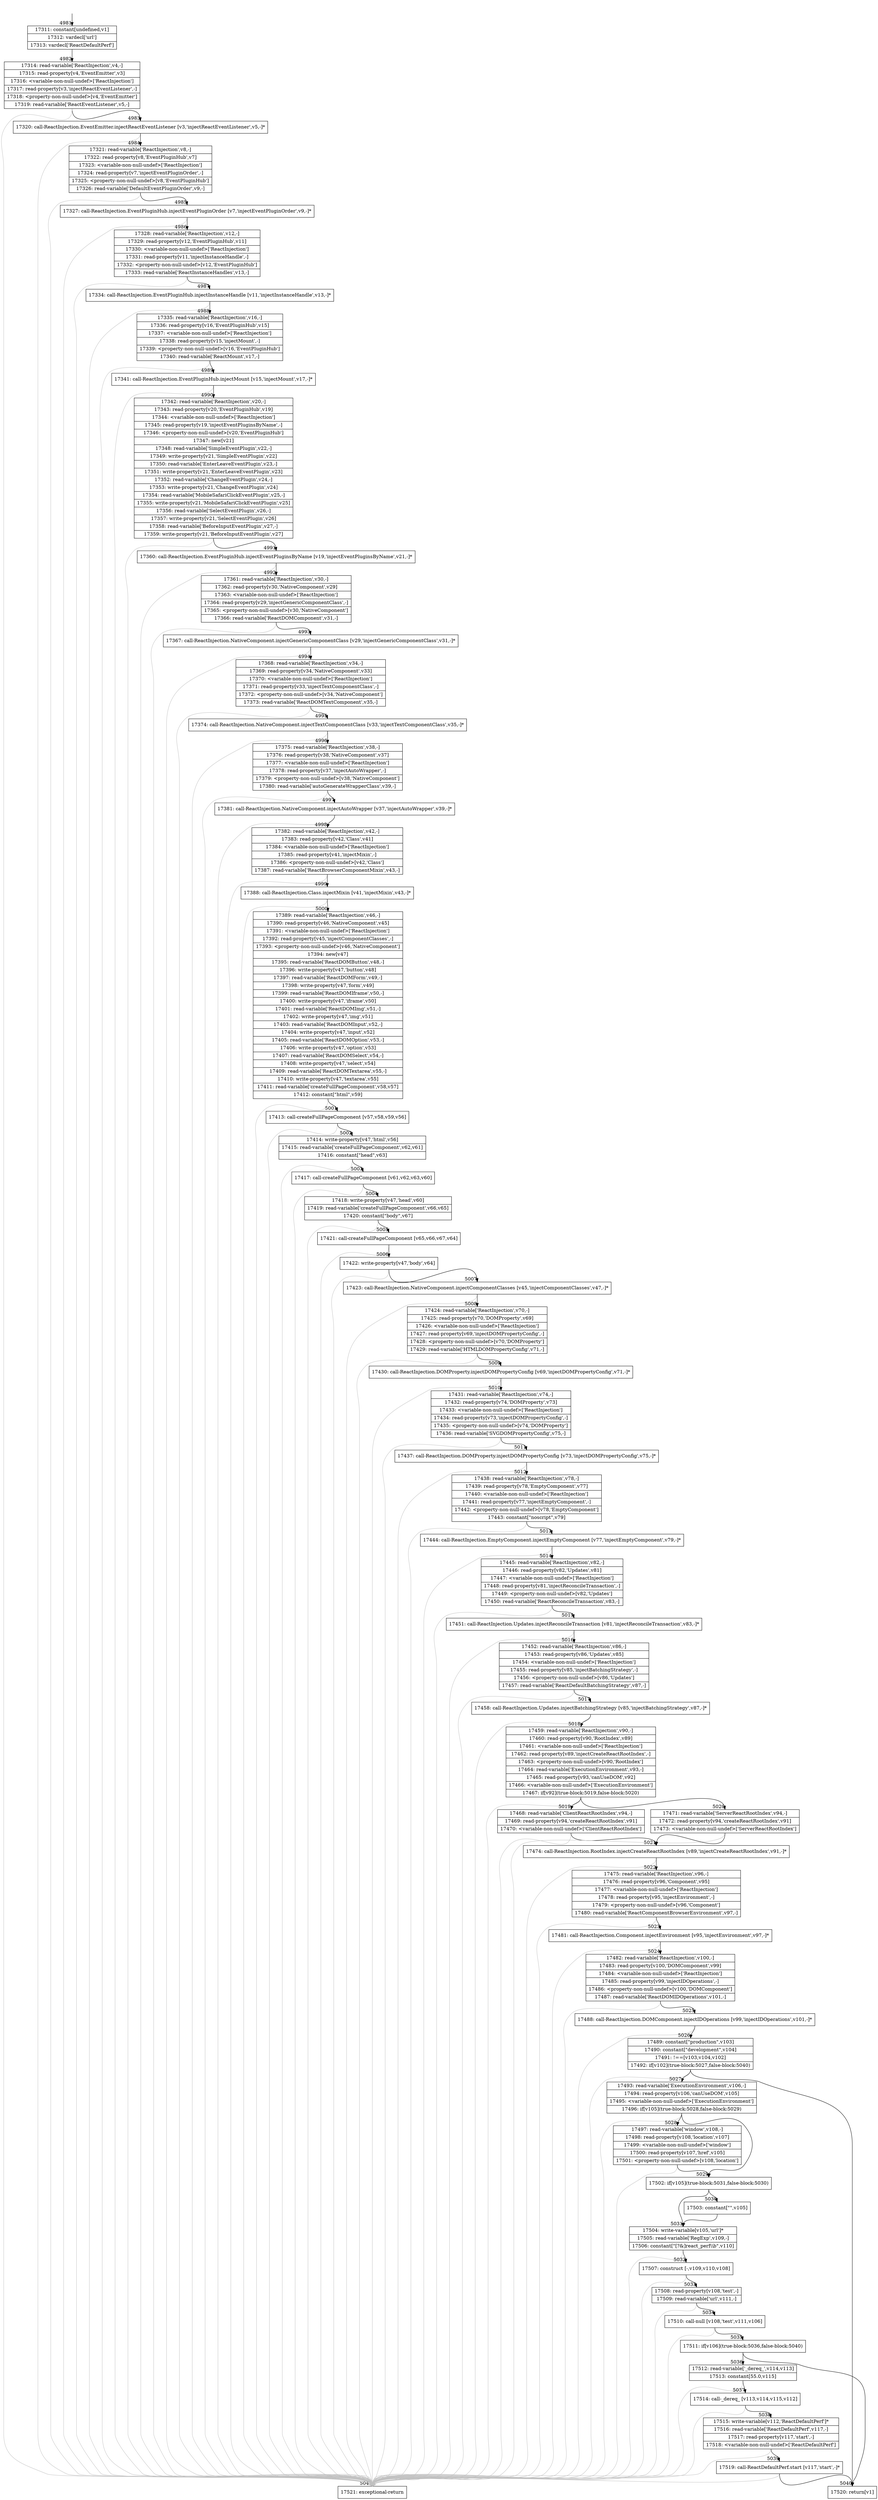 digraph {
rankdir="TD"
BB_entry341[shape=none,label=""];
BB_entry341 -> BB4981 [tailport=s, headport=n, headlabel="    4981"]
BB4981 [shape=record label="{17311: constant[undefined,v1]|17312: vardecl['url']|17313: vardecl['ReactDefaultPerf']}" ] 
BB4981 -> BB4982 [tailport=s, headport=n, headlabel="      4982"]
BB4982 [shape=record label="{17314: read-variable['ReactInjection',v4,-]|17315: read-property[v4,'EventEmitter',v3]|17316: \<variable-non-null-undef\>['ReactInjection']|17317: read-property[v3,'injectReactEventListener',-]|17318: \<property-non-null-undef\>[v4,'EventEmitter']|17319: read-variable['ReactEventListener',v5,-]}" ] 
BB4982 -> BB4983 [tailport=s, headport=n, headlabel="      4983"]
BB4982 -> BB5041 [tailport=s, headport=n, color=gray, headlabel="      5041"]
BB4983 [shape=record label="{17320: call-ReactInjection.EventEmitter.injectReactEventListener [v3,'injectReactEventListener',v5,-]*}" ] 
BB4983 -> BB4984 [tailport=s, headport=n, headlabel="      4984"]
BB4983 -> BB5041 [tailport=s, headport=n, color=gray]
BB4984 [shape=record label="{17321: read-variable['ReactInjection',v8,-]|17322: read-property[v8,'EventPluginHub',v7]|17323: \<variable-non-null-undef\>['ReactInjection']|17324: read-property[v7,'injectEventPluginOrder',-]|17325: \<property-non-null-undef\>[v8,'EventPluginHub']|17326: read-variable['DefaultEventPluginOrder',v9,-]}" ] 
BB4984 -> BB4985 [tailport=s, headport=n, headlabel="      4985"]
BB4984 -> BB5041 [tailport=s, headport=n, color=gray]
BB4985 [shape=record label="{17327: call-ReactInjection.EventPluginHub.injectEventPluginOrder [v7,'injectEventPluginOrder',v9,-]*}" ] 
BB4985 -> BB4986 [tailport=s, headport=n, headlabel="      4986"]
BB4985 -> BB5041 [tailport=s, headport=n, color=gray]
BB4986 [shape=record label="{17328: read-variable['ReactInjection',v12,-]|17329: read-property[v12,'EventPluginHub',v11]|17330: \<variable-non-null-undef\>['ReactInjection']|17331: read-property[v11,'injectInstanceHandle',-]|17332: \<property-non-null-undef\>[v12,'EventPluginHub']|17333: read-variable['ReactInstanceHandles',v13,-]}" ] 
BB4986 -> BB4987 [tailport=s, headport=n, headlabel="      4987"]
BB4986 -> BB5041 [tailport=s, headport=n, color=gray]
BB4987 [shape=record label="{17334: call-ReactInjection.EventPluginHub.injectInstanceHandle [v11,'injectInstanceHandle',v13,-]*}" ] 
BB4987 -> BB4988 [tailport=s, headport=n, headlabel="      4988"]
BB4987 -> BB5041 [tailport=s, headport=n, color=gray]
BB4988 [shape=record label="{17335: read-variable['ReactInjection',v16,-]|17336: read-property[v16,'EventPluginHub',v15]|17337: \<variable-non-null-undef\>['ReactInjection']|17338: read-property[v15,'injectMount',-]|17339: \<property-non-null-undef\>[v16,'EventPluginHub']|17340: read-variable['ReactMount',v17,-]}" ] 
BB4988 -> BB4989 [tailport=s, headport=n, headlabel="      4989"]
BB4988 -> BB5041 [tailport=s, headport=n, color=gray]
BB4989 [shape=record label="{17341: call-ReactInjection.EventPluginHub.injectMount [v15,'injectMount',v17,-]*}" ] 
BB4989 -> BB4990 [tailport=s, headport=n, headlabel="      4990"]
BB4989 -> BB5041 [tailport=s, headport=n, color=gray]
BB4990 [shape=record label="{17342: read-variable['ReactInjection',v20,-]|17343: read-property[v20,'EventPluginHub',v19]|17344: \<variable-non-null-undef\>['ReactInjection']|17345: read-property[v19,'injectEventPluginsByName',-]|17346: \<property-non-null-undef\>[v20,'EventPluginHub']|17347: new[v21]|17348: read-variable['SimpleEventPlugin',v22,-]|17349: write-property[v21,'SimpleEventPlugin',v22]|17350: read-variable['EnterLeaveEventPlugin',v23,-]|17351: write-property[v21,'EnterLeaveEventPlugin',v23]|17352: read-variable['ChangeEventPlugin',v24,-]|17353: write-property[v21,'ChangeEventPlugin',v24]|17354: read-variable['MobileSafariClickEventPlugin',v25,-]|17355: write-property[v21,'MobileSafariClickEventPlugin',v25]|17356: read-variable['SelectEventPlugin',v26,-]|17357: write-property[v21,'SelectEventPlugin',v26]|17358: read-variable['BeforeInputEventPlugin',v27,-]|17359: write-property[v21,'BeforeInputEventPlugin',v27]}" ] 
BB4990 -> BB4991 [tailport=s, headport=n, headlabel="      4991"]
BB4990 -> BB5041 [tailport=s, headport=n, color=gray]
BB4991 [shape=record label="{17360: call-ReactInjection.EventPluginHub.injectEventPluginsByName [v19,'injectEventPluginsByName',v21,-]*}" ] 
BB4991 -> BB4992 [tailport=s, headport=n, headlabel="      4992"]
BB4991 -> BB5041 [tailport=s, headport=n, color=gray]
BB4992 [shape=record label="{17361: read-variable['ReactInjection',v30,-]|17362: read-property[v30,'NativeComponent',v29]|17363: \<variable-non-null-undef\>['ReactInjection']|17364: read-property[v29,'injectGenericComponentClass',-]|17365: \<property-non-null-undef\>[v30,'NativeComponent']|17366: read-variable['ReactDOMComponent',v31,-]}" ] 
BB4992 -> BB4993 [tailport=s, headport=n, headlabel="      4993"]
BB4992 -> BB5041 [tailport=s, headport=n, color=gray]
BB4993 [shape=record label="{17367: call-ReactInjection.NativeComponent.injectGenericComponentClass [v29,'injectGenericComponentClass',v31,-]*}" ] 
BB4993 -> BB4994 [tailport=s, headport=n, headlabel="      4994"]
BB4993 -> BB5041 [tailport=s, headport=n, color=gray]
BB4994 [shape=record label="{17368: read-variable['ReactInjection',v34,-]|17369: read-property[v34,'NativeComponent',v33]|17370: \<variable-non-null-undef\>['ReactInjection']|17371: read-property[v33,'injectTextComponentClass',-]|17372: \<property-non-null-undef\>[v34,'NativeComponent']|17373: read-variable['ReactDOMTextComponent',v35,-]}" ] 
BB4994 -> BB4995 [tailport=s, headport=n, headlabel="      4995"]
BB4994 -> BB5041 [tailport=s, headport=n, color=gray]
BB4995 [shape=record label="{17374: call-ReactInjection.NativeComponent.injectTextComponentClass [v33,'injectTextComponentClass',v35,-]*}" ] 
BB4995 -> BB4996 [tailport=s, headport=n, headlabel="      4996"]
BB4995 -> BB5041 [tailport=s, headport=n, color=gray]
BB4996 [shape=record label="{17375: read-variable['ReactInjection',v38,-]|17376: read-property[v38,'NativeComponent',v37]|17377: \<variable-non-null-undef\>['ReactInjection']|17378: read-property[v37,'injectAutoWrapper',-]|17379: \<property-non-null-undef\>[v38,'NativeComponent']|17380: read-variable['autoGenerateWrapperClass',v39,-]}" ] 
BB4996 -> BB4997 [tailport=s, headport=n, headlabel="      4997"]
BB4996 -> BB5041 [tailport=s, headport=n, color=gray]
BB4997 [shape=record label="{17381: call-ReactInjection.NativeComponent.injectAutoWrapper [v37,'injectAutoWrapper',v39,-]*}" ] 
BB4997 -> BB4998 [tailport=s, headport=n, headlabel="      4998"]
BB4997 -> BB5041 [tailport=s, headport=n, color=gray]
BB4998 [shape=record label="{17382: read-variable['ReactInjection',v42,-]|17383: read-property[v42,'Class',v41]|17384: \<variable-non-null-undef\>['ReactInjection']|17385: read-property[v41,'injectMixin',-]|17386: \<property-non-null-undef\>[v42,'Class']|17387: read-variable['ReactBrowserComponentMixin',v43,-]}" ] 
BB4998 -> BB4999 [tailport=s, headport=n, headlabel="      4999"]
BB4998 -> BB5041 [tailport=s, headport=n, color=gray]
BB4999 [shape=record label="{17388: call-ReactInjection.Class.injectMixin [v41,'injectMixin',v43,-]*}" ] 
BB4999 -> BB5000 [tailport=s, headport=n, headlabel="      5000"]
BB4999 -> BB5041 [tailport=s, headport=n, color=gray]
BB5000 [shape=record label="{17389: read-variable['ReactInjection',v46,-]|17390: read-property[v46,'NativeComponent',v45]|17391: \<variable-non-null-undef\>['ReactInjection']|17392: read-property[v45,'injectComponentClasses',-]|17393: \<property-non-null-undef\>[v46,'NativeComponent']|17394: new[v47]|17395: read-variable['ReactDOMButton',v48,-]|17396: write-property[v47,'button',v48]|17397: read-variable['ReactDOMForm',v49,-]|17398: write-property[v47,'form',v49]|17399: read-variable['ReactDOMIframe',v50,-]|17400: write-property[v47,'iframe',v50]|17401: read-variable['ReactDOMImg',v51,-]|17402: write-property[v47,'img',v51]|17403: read-variable['ReactDOMInput',v52,-]|17404: write-property[v47,'input',v52]|17405: read-variable['ReactDOMOption',v53,-]|17406: write-property[v47,'option',v53]|17407: read-variable['ReactDOMSelect',v54,-]|17408: write-property[v47,'select',v54]|17409: read-variable['ReactDOMTextarea',v55,-]|17410: write-property[v47,'textarea',v55]|17411: read-variable['createFullPageComponent',v58,v57]|17412: constant[\"html\",v59]}" ] 
BB5000 -> BB5001 [tailport=s, headport=n, headlabel="      5001"]
BB5000 -> BB5041 [tailport=s, headport=n, color=gray]
BB5001 [shape=record label="{17413: call-createFullPageComponent [v57,v58,v59,v56]}" ] 
BB5001 -> BB5002 [tailport=s, headport=n, headlabel="      5002"]
BB5001 -> BB5041 [tailport=s, headport=n, color=gray]
BB5002 [shape=record label="{17414: write-property[v47,'html',v56]|17415: read-variable['createFullPageComponent',v62,v61]|17416: constant[\"head\",v63]}" ] 
BB5002 -> BB5003 [tailport=s, headport=n, headlabel="      5003"]
BB5002 -> BB5041 [tailport=s, headport=n, color=gray]
BB5003 [shape=record label="{17417: call-createFullPageComponent [v61,v62,v63,v60]}" ] 
BB5003 -> BB5004 [tailport=s, headport=n, headlabel="      5004"]
BB5003 -> BB5041 [tailport=s, headport=n, color=gray]
BB5004 [shape=record label="{17418: write-property[v47,'head',v60]|17419: read-variable['createFullPageComponent',v66,v65]|17420: constant[\"body\",v67]}" ] 
BB5004 -> BB5005 [tailport=s, headport=n, headlabel="      5005"]
BB5004 -> BB5041 [tailport=s, headport=n, color=gray]
BB5005 [shape=record label="{17421: call-createFullPageComponent [v65,v66,v67,v64]}" ] 
BB5005 -> BB5006 [tailport=s, headport=n, headlabel="      5006"]
BB5005 -> BB5041 [tailport=s, headport=n, color=gray]
BB5006 [shape=record label="{17422: write-property[v47,'body',v64]}" ] 
BB5006 -> BB5007 [tailport=s, headport=n, headlabel="      5007"]
BB5006 -> BB5041 [tailport=s, headport=n, color=gray]
BB5007 [shape=record label="{17423: call-ReactInjection.NativeComponent.injectComponentClasses [v45,'injectComponentClasses',v47,-]*}" ] 
BB5007 -> BB5008 [tailport=s, headport=n, headlabel="      5008"]
BB5007 -> BB5041 [tailport=s, headport=n, color=gray]
BB5008 [shape=record label="{17424: read-variable['ReactInjection',v70,-]|17425: read-property[v70,'DOMProperty',v69]|17426: \<variable-non-null-undef\>['ReactInjection']|17427: read-property[v69,'injectDOMPropertyConfig',-]|17428: \<property-non-null-undef\>[v70,'DOMProperty']|17429: read-variable['HTMLDOMPropertyConfig',v71,-]}" ] 
BB5008 -> BB5009 [tailport=s, headport=n, headlabel="      5009"]
BB5008 -> BB5041 [tailport=s, headport=n, color=gray]
BB5009 [shape=record label="{17430: call-ReactInjection.DOMProperty.injectDOMPropertyConfig [v69,'injectDOMPropertyConfig',v71,-]*}" ] 
BB5009 -> BB5010 [tailport=s, headport=n, headlabel="      5010"]
BB5009 -> BB5041 [tailport=s, headport=n, color=gray]
BB5010 [shape=record label="{17431: read-variable['ReactInjection',v74,-]|17432: read-property[v74,'DOMProperty',v73]|17433: \<variable-non-null-undef\>['ReactInjection']|17434: read-property[v73,'injectDOMPropertyConfig',-]|17435: \<property-non-null-undef\>[v74,'DOMProperty']|17436: read-variable['SVGDOMPropertyConfig',v75,-]}" ] 
BB5010 -> BB5011 [tailport=s, headport=n, headlabel="      5011"]
BB5010 -> BB5041 [tailport=s, headport=n, color=gray]
BB5011 [shape=record label="{17437: call-ReactInjection.DOMProperty.injectDOMPropertyConfig [v73,'injectDOMPropertyConfig',v75,-]*}" ] 
BB5011 -> BB5012 [tailport=s, headport=n, headlabel="      5012"]
BB5011 -> BB5041 [tailport=s, headport=n, color=gray]
BB5012 [shape=record label="{17438: read-variable['ReactInjection',v78,-]|17439: read-property[v78,'EmptyComponent',v77]|17440: \<variable-non-null-undef\>['ReactInjection']|17441: read-property[v77,'injectEmptyComponent',-]|17442: \<property-non-null-undef\>[v78,'EmptyComponent']|17443: constant[\"noscript\",v79]}" ] 
BB5012 -> BB5013 [tailport=s, headport=n, headlabel="      5013"]
BB5012 -> BB5041 [tailport=s, headport=n, color=gray]
BB5013 [shape=record label="{17444: call-ReactInjection.EmptyComponent.injectEmptyComponent [v77,'injectEmptyComponent',v79,-]*}" ] 
BB5013 -> BB5014 [tailport=s, headport=n, headlabel="      5014"]
BB5013 -> BB5041 [tailport=s, headport=n, color=gray]
BB5014 [shape=record label="{17445: read-variable['ReactInjection',v82,-]|17446: read-property[v82,'Updates',v81]|17447: \<variable-non-null-undef\>['ReactInjection']|17448: read-property[v81,'injectReconcileTransaction',-]|17449: \<property-non-null-undef\>[v82,'Updates']|17450: read-variable['ReactReconcileTransaction',v83,-]}" ] 
BB5014 -> BB5015 [tailport=s, headport=n, headlabel="      5015"]
BB5014 -> BB5041 [tailport=s, headport=n, color=gray]
BB5015 [shape=record label="{17451: call-ReactInjection.Updates.injectReconcileTransaction [v81,'injectReconcileTransaction',v83,-]*}" ] 
BB5015 -> BB5016 [tailport=s, headport=n, headlabel="      5016"]
BB5015 -> BB5041 [tailport=s, headport=n, color=gray]
BB5016 [shape=record label="{17452: read-variable['ReactInjection',v86,-]|17453: read-property[v86,'Updates',v85]|17454: \<variable-non-null-undef\>['ReactInjection']|17455: read-property[v85,'injectBatchingStrategy',-]|17456: \<property-non-null-undef\>[v86,'Updates']|17457: read-variable['ReactDefaultBatchingStrategy',v87,-]}" ] 
BB5016 -> BB5017 [tailport=s, headport=n, headlabel="      5017"]
BB5016 -> BB5041 [tailport=s, headport=n, color=gray]
BB5017 [shape=record label="{17458: call-ReactInjection.Updates.injectBatchingStrategy [v85,'injectBatchingStrategy',v87,-]*}" ] 
BB5017 -> BB5018 [tailport=s, headport=n, headlabel="      5018"]
BB5017 -> BB5041 [tailport=s, headport=n, color=gray]
BB5018 [shape=record label="{17459: read-variable['ReactInjection',v90,-]|17460: read-property[v90,'RootIndex',v89]|17461: \<variable-non-null-undef\>['ReactInjection']|17462: read-property[v89,'injectCreateReactRootIndex',-]|17463: \<property-non-null-undef\>[v90,'RootIndex']|17464: read-variable['ExecutionEnvironment',v93,-]|17465: read-property[v93,'canUseDOM',v92]|17466: \<variable-non-null-undef\>['ExecutionEnvironment']|17467: if[v92](true-block:5019,false-block:5020)}" ] 
BB5018 -> BB5019 [tailport=s, headport=n, headlabel="      5019"]
BB5018 -> BB5020 [tailport=s, headport=n, headlabel="      5020"]
BB5018 -> BB5041 [tailport=s, headport=n, color=gray]
BB5019 [shape=record label="{17468: read-variable['ClientReactRootIndex',v94,-]|17469: read-property[v94,'createReactRootIndex',v91]|17470: \<variable-non-null-undef\>['ClientReactRootIndex']}" ] 
BB5019 -> BB5021 [tailport=s, headport=n, headlabel="      5021"]
BB5019 -> BB5041 [tailport=s, headport=n, color=gray]
BB5020 [shape=record label="{17471: read-variable['ServerReactRootIndex',v94,-]|17472: read-property[v94,'createReactRootIndex',v91]|17473: \<variable-non-null-undef\>['ServerReactRootIndex']}" ] 
BB5020 -> BB5021 [tailport=s, headport=n]
BB5020 -> BB5041 [tailport=s, headport=n, color=gray]
BB5021 [shape=record label="{17474: call-ReactInjection.RootIndex.injectCreateReactRootIndex [v89,'injectCreateReactRootIndex',v91,-]*}" ] 
BB5021 -> BB5022 [tailport=s, headport=n, headlabel="      5022"]
BB5021 -> BB5041 [tailport=s, headport=n, color=gray]
BB5022 [shape=record label="{17475: read-variable['ReactInjection',v96,-]|17476: read-property[v96,'Component',v95]|17477: \<variable-non-null-undef\>['ReactInjection']|17478: read-property[v95,'injectEnvironment',-]|17479: \<property-non-null-undef\>[v96,'Component']|17480: read-variable['ReactComponentBrowserEnvironment',v97,-]}" ] 
BB5022 -> BB5023 [tailport=s, headport=n, headlabel="      5023"]
BB5022 -> BB5041 [tailport=s, headport=n, color=gray]
BB5023 [shape=record label="{17481: call-ReactInjection.Component.injectEnvironment [v95,'injectEnvironment',v97,-]*}" ] 
BB5023 -> BB5024 [tailport=s, headport=n, headlabel="      5024"]
BB5023 -> BB5041 [tailport=s, headport=n, color=gray]
BB5024 [shape=record label="{17482: read-variable['ReactInjection',v100,-]|17483: read-property[v100,'DOMComponent',v99]|17484: \<variable-non-null-undef\>['ReactInjection']|17485: read-property[v99,'injectIDOperations',-]|17486: \<property-non-null-undef\>[v100,'DOMComponent']|17487: read-variable['ReactDOMIDOperations',v101,-]}" ] 
BB5024 -> BB5025 [tailport=s, headport=n, headlabel="      5025"]
BB5024 -> BB5041 [tailport=s, headport=n, color=gray]
BB5025 [shape=record label="{17488: call-ReactInjection.DOMComponent.injectIDOperations [v99,'injectIDOperations',v101,-]*}" ] 
BB5025 -> BB5026 [tailport=s, headport=n, headlabel="      5026"]
BB5025 -> BB5041 [tailport=s, headport=n, color=gray]
BB5026 [shape=record label="{17489: constant[\"production\",v103]|17490: constant[\"development\",v104]|17491: !==[v103,v104,v102]|17492: if[v102](true-block:5027,false-block:5040)}" ] 
BB5026 -> BB5027 [tailport=s, headport=n, headlabel="      5027"]
BB5026 -> BB5040 [tailport=s, headport=n, headlabel="      5040"]
BB5026 -> BB5041 [tailport=s, headport=n, color=gray]
BB5027 [shape=record label="{17493: read-variable['ExecutionEnvironment',v106,-]|17494: read-property[v106,'canUseDOM',v105]|17495: \<variable-non-null-undef\>['ExecutionEnvironment']|17496: if[v105](true-block:5028,false-block:5029)}" ] 
BB5027 -> BB5029 [tailport=s, headport=n, headlabel="      5029"]
BB5027 -> BB5028 [tailport=s, headport=n, headlabel="      5028"]
BB5027 -> BB5041 [tailport=s, headport=n, color=gray]
BB5028 [shape=record label="{17497: read-variable['window',v108,-]|17498: read-property[v108,'location',v107]|17499: \<variable-non-null-undef\>['window']|17500: read-property[v107,'href',v105]|17501: \<property-non-null-undef\>[v108,'location']}" ] 
BB5028 -> BB5029 [tailport=s, headport=n]
BB5028 -> BB5041 [tailport=s, headport=n, color=gray]
BB5029 [shape=record label="{17502: if[v105](true-block:5031,false-block:5030)}" ] 
BB5029 -> BB5031 [tailport=s, headport=n, headlabel="      5031"]
BB5029 -> BB5030 [tailport=s, headport=n, headlabel="      5030"]
BB5030 [shape=record label="{17503: constant[\"\",v105]}" ] 
BB5030 -> BB5031 [tailport=s, headport=n]
BB5031 [shape=record label="{17504: write-variable[v105,'url']*|17505: read-variable['RegExp',v109,-]|17506: constant[\"[?&]react_perf\\\\b\",v110]}" ] 
BB5031 -> BB5032 [tailport=s, headport=n, headlabel="      5032"]
BB5031 -> BB5041 [tailport=s, headport=n, color=gray]
BB5032 [shape=record label="{17507: construct [-,v109,v110,v108]}" ] 
BB5032 -> BB5033 [tailport=s, headport=n, headlabel="      5033"]
BB5032 -> BB5041 [tailport=s, headport=n, color=gray]
BB5033 [shape=record label="{17508: read-property[v108,'test',-]|17509: read-variable['url',v111,-]}" ] 
BB5033 -> BB5034 [tailport=s, headport=n, headlabel="      5034"]
BB5033 -> BB5041 [tailport=s, headport=n, color=gray]
BB5034 [shape=record label="{17510: call-null [v108,'test',v111,v106]}" ] 
BB5034 -> BB5035 [tailport=s, headport=n, headlabel="      5035"]
BB5034 -> BB5041 [tailport=s, headport=n, color=gray]
BB5035 [shape=record label="{17511: if[v106](true-block:5036,false-block:5040)}" ] 
BB5035 -> BB5036 [tailport=s, headport=n, headlabel="      5036"]
BB5035 -> BB5040 [tailport=s, headport=n]
BB5036 [shape=record label="{17512: read-variable['_dereq_',v114,v113]|17513: constant[55.0,v115]}" ] 
BB5036 -> BB5037 [tailport=s, headport=n, headlabel="      5037"]
BB5036 -> BB5041 [tailport=s, headport=n, color=gray]
BB5037 [shape=record label="{17514: call-_dereq_ [v113,v114,v115,v112]}" ] 
BB5037 -> BB5038 [tailport=s, headport=n, headlabel="      5038"]
BB5037 -> BB5041 [tailport=s, headport=n, color=gray]
BB5038 [shape=record label="{17515: write-variable[v112,'ReactDefaultPerf']*|17516: read-variable['ReactDefaultPerf',v117,-]|17517: read-property[v117,'start',-]|17518: \<variable-non-null-undef\>['ReactDefaultPerf']}" ] 
BB5038 -> BB5039 [tailport=s, headport=n, headlabel="      5039"]
BB5038 -> BB5041 [tailport=s, headport=n, color=gray]
BB5039 [shape=record label="{17519: call-ReactDefaultPerf.start [v117,'start',-]*}" ] 
BB5039 -> BB5040 [tailport=s, headport=n]
BB5039 -> BB5041 [tailport=s, headport=n, color=gray]
BB5040 [shape=record label="{17520: return[v1]}" ] 
BB5041 [shape=record label="{17521: exceptional-return}" ] 
//#$~ 9318
}
